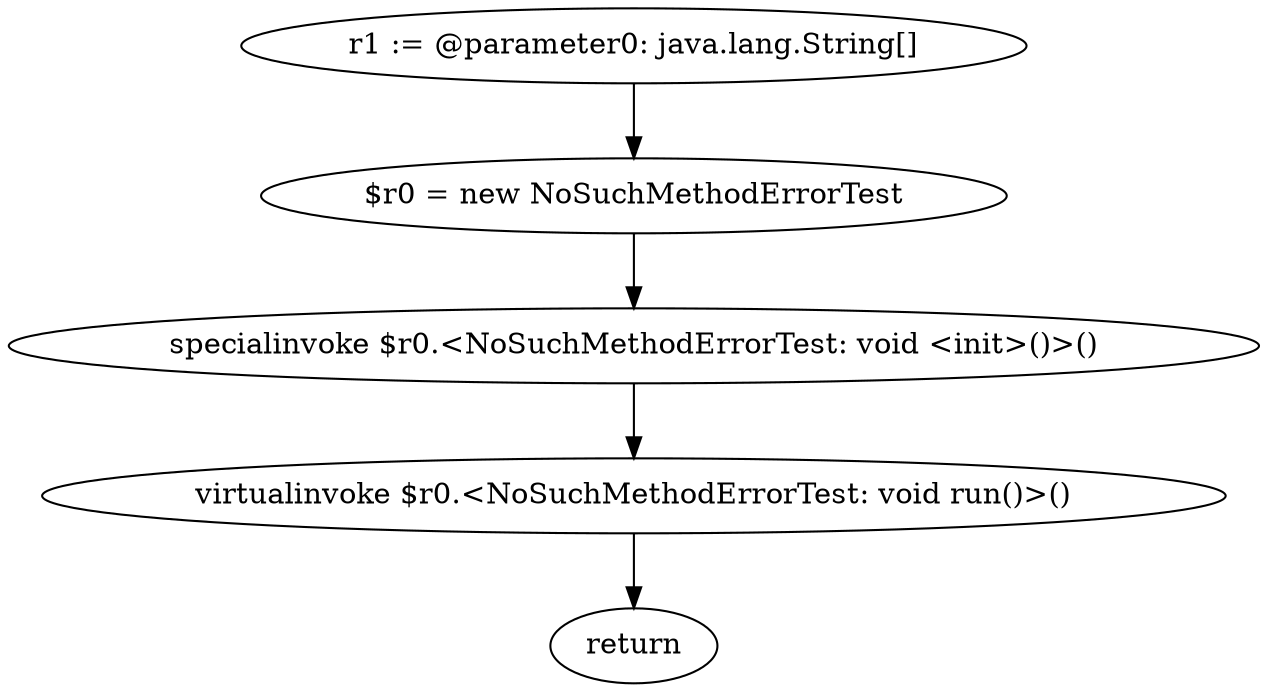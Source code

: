 digraph "unitGraph" {
    "r1 := @parameter0: java.lang.String[]"
    "$r0 = new NoSuchMethodErrorTest"
    "specialinvoke $r0.<NoSuchMethodErrorTest: void <init>()>()"
    "virtualinvoke $r0.<NoSuchMethodErrorTest: void run()>()"
    "return"
    "r1 := @parameter0: java.lang.String[]"->"$r0 = new NoSuchMethodErrorTest";
    "$r0 = new NoSuchMethodErrorTest"->"specialinvoke $r0.<NoSuchMethodErrorTest: void <init>()>()";
    "specialinvoke $r0.<NoSuchMethodErrorTest: void <init>()>()"->"virtualinvoke $r0.<NoSuchMethodErrorTest: void run()>()";
    "virtualinvoke $r0.<NoSuchMethodErrorTest: void run()>()"->"return";
}
